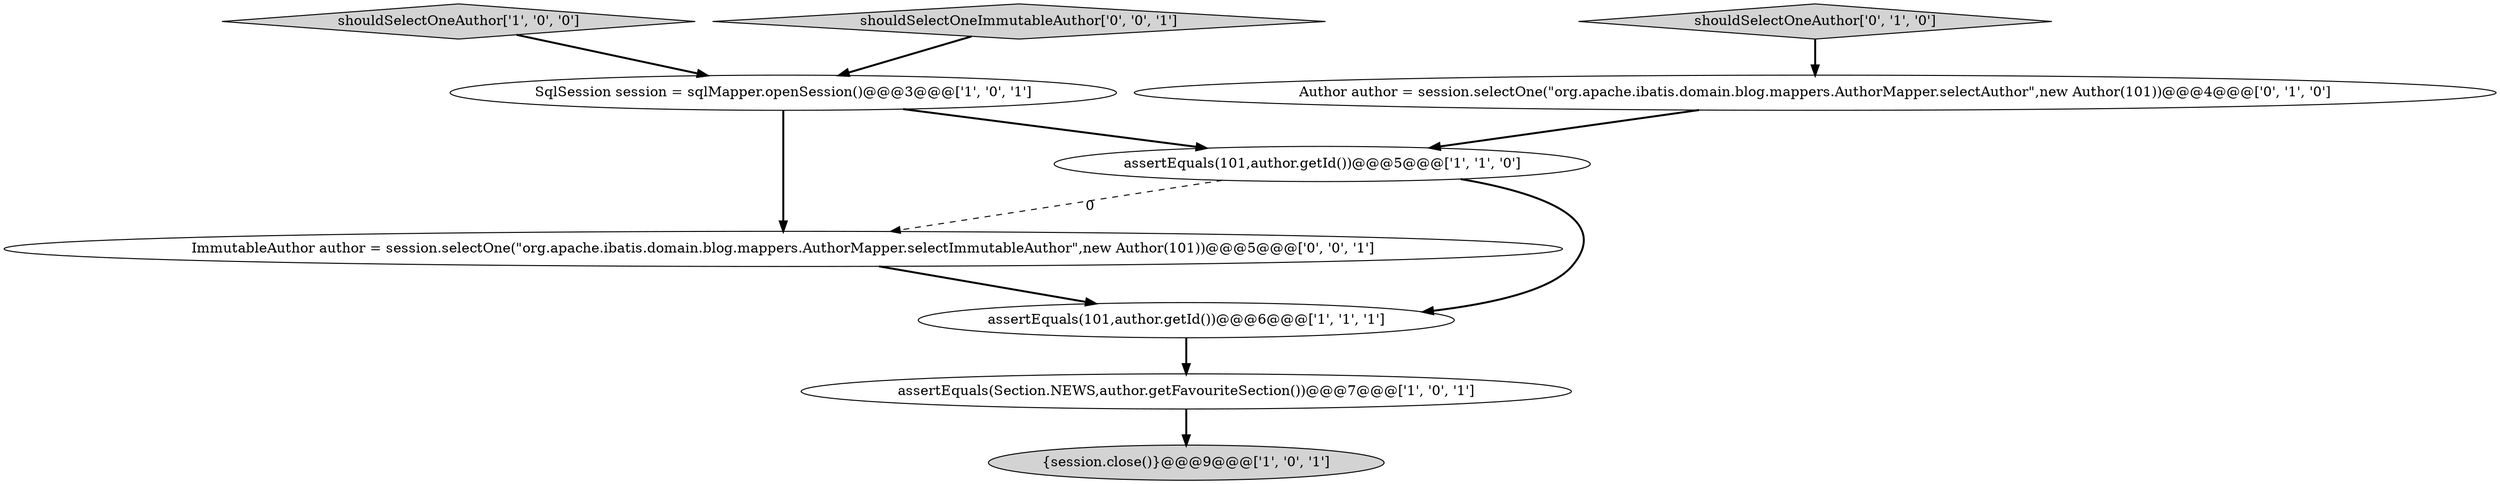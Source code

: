 digraph {
0 [style = filled, label = "assertEquals(Section.NEWS,author.getFavouriteSection())@@@7@@@['1', '0', '1']", fillcolor = white, shape = ellipse image = "AAA0AAABBB1BBB"];
4 [style = filled, label = "shouldSelectOneAuthor['1', '0', '0']", fillcolor = lightgray, shape = diamond image = "AAA0AAABBB1BBB"];
2 [style = filled, label = "{session.close()}@@@9@@@['1', '0', '1']", fillcolor = lightgray, shape = ellipse image = "AAA0AAABBB1BBB"];
3 [style = filled, label = "assertEquals(101,author.getId())@@@5@@@['1', '1', '0']", fillcolor = white, shape = ellipse image = "AAA0AAABBB1BBB"];
8 [style = filled, label = "ImmutableAuthor author = session.selectOne(\"org.apache.ibatis.domain.blog.mappers.AuthorMapper.selectImmutableAuthor\",new Author(101))@@@5@@@['0', '0', '1']", fillcolor = white, shape = ellipse image = "AAA0AAABBB3BBB"];
1 [style = filled, label = "assertEquals(101,author.getId())@@@6@@@['1', '1', '1']", fillcolor = white, shape = ellipse image = "AAA0AAABBB1BBB"];
6 [style = filled, label = "Author author = session.selectOne(\"org.apache.ibatis.domain.blog.mappers.AuthorMapper.selectAuthor\",new Author(101))@@@4@@@['0', '1', '0']", fillcolor = white, shape = ellipse image = "AAA0AAABBB2BBB"];
7 [style = filled, label = "shouldSelectOneAuthor['0', '1', '0']", fillcolor = lightgray, shape = diamond image = "AAA0AAABBB2BBB"];
9 [style = filled, label = "shouldSelectOneImmutableAuthor['0', '0', '1']", fillcolor = lightgray, shape = diamond image = "AAA0AAABBB3BBB"];
5 [style = filled, label = "SqlSession session = sqlMapper.openSession()@@@3@@@['1', '0', '1']", fillcolor = white, shape = ellipse image = "AAA0AAABBB1BBB"];
9->5 [style = bold, label=""];
5->3 [style = bold, label=""];
8->1 [style = bold, label=""];
6->3 [style = bold, label=""];
5->8 [style = bold, label=""];
3->8 [style = dashed, label="0"];
1->0 [style = bold, label=""];
3->1 [style = bold, label=""];
4->5 [style = bold, label=""];
7->6 [style = bold, label=""];
0->2 [style = bold, label=""];
}
